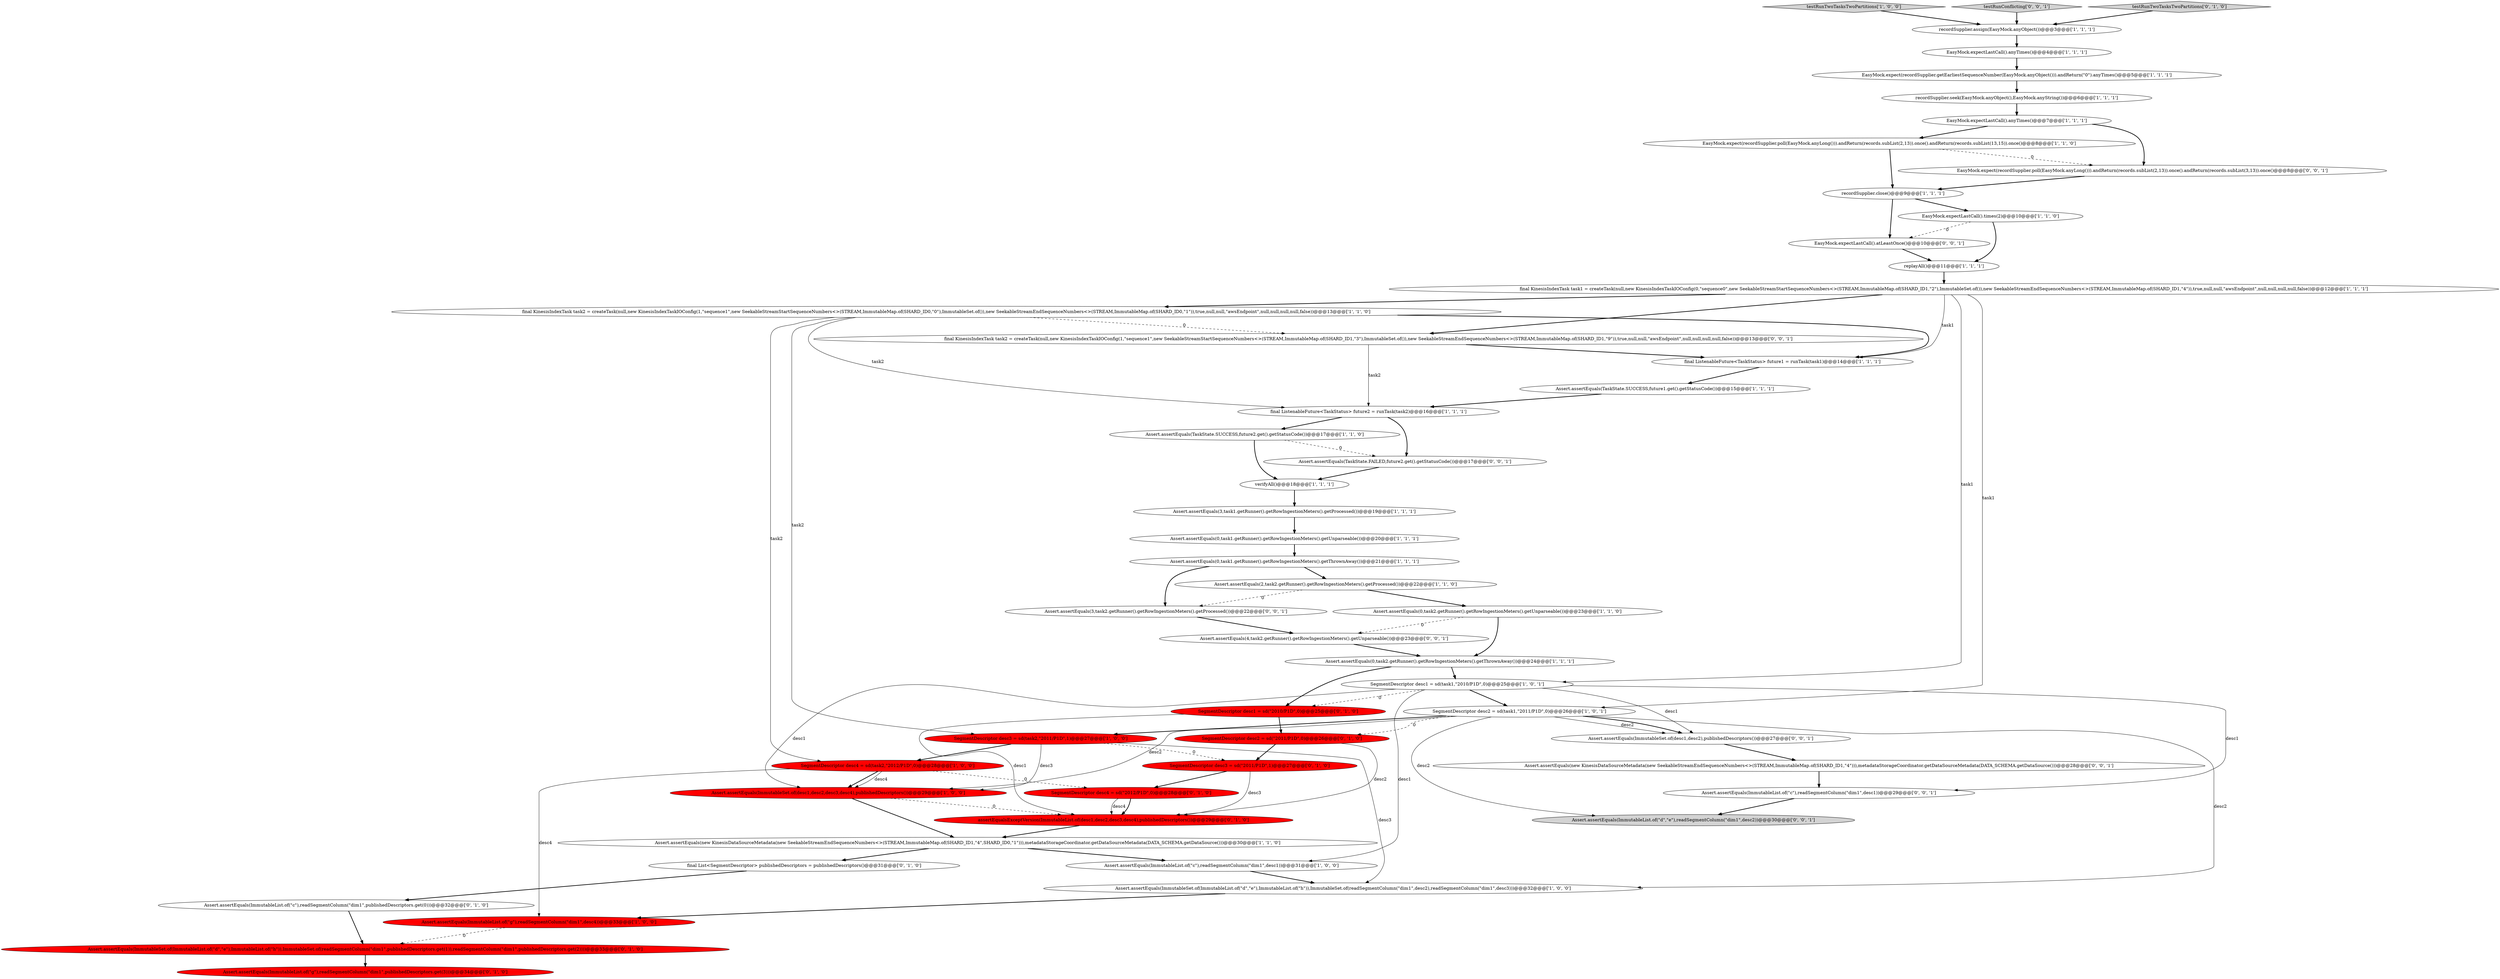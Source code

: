 digraph {
2 [style = filled, label = "Assert.assertEquals(ImmutableSet.of(ImmutableList.of(\"d\",\"e\"),ImmutableList.of(\"h\")),ImmutableSet.of(readSegmentColumn(\"dim1\",desc2),readSegmentColumn(\"dim1\",desc3)))@@@32@@@['1', '0', '0']", fillcolor = white, shape = ellipse image = "AAA0AAABBB1BBB"];
33 [style = filled, label = "Assert.assertEquals(ImmutableSet.of(ImmutableList.of(\"d\",\"e\"),ImmutableList.of(\"h\")),ImmutableSet.of(readSegmentColumn(\"dim1\",publishedDescriptors.get(1)),readSegmentColumn(\"dim1\",publishedDescriptors.get(2))))@@@33@@@['0', '1', '0']", fillcolor = red, shape = ellipse image = "AAA1AAABBB2BBB"];
15 [style = filled, label = "Assert.assertEquals(new KinesisDataSourceMetadata(new SeekableStreamEndSequenceNumbers<>(STREAM,ImmutableMap.of(SHARD_ID1,\"4\",SHARD_ID0,\"1\"))),metadataStorageCoordinator.getDataSourceMetadata(DATA_SCHEMA.getDataSource()))@@@30@@@['1', '1', '0']", fillcolor = white, shape = ellipse image = "AAA0AAABBB1BBB"];
40 [style = filled, label = "Assert.assertEquals(ImmutableList.of(\"g\"),readSegmentColumn(\"dim1\",publishedDescriptors.get(3)))@@@34@@@['0', '1', '0']", fillcolor = red, shape = ellipse image = "AAA1AAABBB2BBB"];
19 [style = filled, label = "EasyMock.expectLastCall().anyTimes()@@@4@@@['1', '1', '1']", fillcolor = white, shape = ellipse image = "AAA0AAABBB1BBB"];
17 [style = filled, label = "testRunTwoTasksTwoPartitions['1', '0', '0']", fillcolor = lightgray, shape = diamond image = "AAA0AAABBB1BBB"];
37 [style = filled, label = "SegmentDescriptor desc1 = sd(\"2010/P1D\",0)@@@25@@@['0', '1', '0']", fillcolor = red, shape = ellipse image = "AAA1AAABBB2BBB"];
5 [style = filled, label = "SegmentDescriptor desc4 = sd(task2,\"2012/P1D\",0)@@@28@@@['1', '0', '0']", fillcolor = red, shape = ellipse image = "AAA1AAABBB1BBB"];
45 [style = filled, label = "final KinesisIndexTask task2 = createTask(null,new KinesisIndexTaskIOConfig(1,\"sequence1\",new SeekableStreamStartSequenceNumbers<>(STREAM,ImmutableMap.of(SHARD_ID1,\"3\"),ImmutableSet.of()),new SeekableStreamEndSequenceNumbers<>(STREAM,ImmutableMap.of(SHARD_ID1,\"9\")),true,null,null,\"awsEndpoint\",null,null,null,null,false))@@@13@@@['0', '0', '1']", fillcolor = white, shape = ellipse image = "AAA0AAABBB3BBB"];
48 [style = filled, label = "Assert.assertEquals(ImmutableList.of(\"d\",\"e\"),readSegmentColumn(\"dim1\",desc2))@@@30@@@['0', '0', '1']", fillcolor = lightgray, shape = ellipse image = "AAA0AAABBB3BBB"];
20 [style = filled, label = "recordSupplier.close()@@@9@@@['1', '1', '1']", fillcolor = white, shape = ellipse image = "AAA0AAABBB1BBB"];
0 [style = filled, label = "Assert.assertEquals(TaskState.SUCCESS,future2.get().getStatusCode())@@@17@@@['1', '1', '0']", fillcolor = white, shape = ellipse image = "AAA0AAABBB1BBB"];
23 [style = filled, label = "final ListenableFuture<TaskStatus> future2 = runTask(task2)@@@16@@@['1', '1', '1']", fillcolor = white, shape = ellipse image = "AAA0AAABBB1BBB"];
51 [style = filled, label = "EasyMock.expectLastCall().atLeastOnce()@@@10@@@['0', '0', '1']", fillcolor = white, shape = ellipse image = "AAA0AAABBB3BBB"];
50 [style = filled, label = "Assert.assertEquals(3,task2.getRunner().getRowIngestionMeters().getProcessed())@@@22@@@['0', '0', '1']", fillcolor = white, shape = ellipse image = "AAA0AAABBB3BBB"];
8 [style = filled, label = "final ListenableFuture<TaskStatus> future1 = runTask(task1)@@@14@@@['1', '1', '1']", fillcolor = white, shape = ellipse image = "AAA0AAABBB1BBB"];
18 [style = filled, label = "Assert.assertEquals(0,task2.getRunner().getRowIngestionMeters().getThrownAway())@@@24@@@['1', '1', '1']", fillcolor = white, shape = ellipse image = "AAA0AAABBB1BBB"];
26 [style = filled, label = "EasyMock.expect(recordSupplier.poll(EasyMock.anyLong())).andReturn(records.subList(2,13)).once().andReturn(records.subList(13,15)).once()@@@8@@@['1', '1', '0']", fillcolor = white, shape = ellipse image = "AAA0AAABBB1BBB"];
13 [style = filled, label = "Assert.assertEquals(ImmutableList.of(\"g\"),readSegmentColumn(\"dim1\",desc4))@@@33@@@['1', '0', '0']", fillcolor = red, shape = ellipse image = "AAA1AAABBB1BBB"];
12 [style = filled, label = "Assert.assertEquals(2,task2.getRunner().getRowIngestionMeters().getProcessed())@@@22@@@['1', '1', '0']", fillcolor = white, shape = ellipse image = "AAA0AAABBB1BBB"];
31 [style = filled, label = "Assert.assertEquals(ImmutableSet.of(desc1,desc2,desc3,desc4),publishedDescriptors())@@@29@@@['1', '0', '0']", fillcolor = red, shape = ellipse image = "AAA1AAABBB1BBB"];
39 [style = filled, label = "final List<SegmentDescriptor> publishedDescriptors = publishedDescriptors()@@@31@@@['0', '1', '0']", fillcolor = white, shape = ellipse image = "AAA0AAABBB2BBB"];
47 [style = filled, label = "EasyMock.expect(recordSupplier.poll(EasyMock.anyLong())).andReturn(records.subList(2,13)).once().andReturn(records.subList(3,13)).once()@@@8@@@['0', '0', '1']", fillcolor = white, shape = ellipse image = "AAA0AAABBB3BBB"];
21 [style = filled, label = "Assert.assertEquals(0,task1.getRunner().getRowIngestionMeters().getThrownAway())@@@21@@@['1', '1', '1']", fillcolor = white, shape = ellipse image = "AAA0AAABBB1BBB"];
14 [style = filled, label = "EasyMock.expectLastCall().anyTimes()@@@7@@@['1', '1', '1']", fillcolor = white, shape = ellipse image = "AAA0AAABBB1BBB"];
44 [style = filled, label = "testRunConflicting['0', '0', '1']", fillcolor = lightgray, shape = diamond image = "AAA0AAABBB3BBB"];
42 [style = filled, label = "Assert.assertEquals(ImmutableSet.of(desc1,desc2),publishedDescriptors())@@@27@@@['0', '0', '1']", fillcolor = white, shape = ellipse image = "AAA0AAABBB3BBB"];
41 [style = filled, label = "SegmentDescriptor desc3 = sd(\"2011/P1D\",1)@@@27@@@['0', '1', '0']", fillcolor = red, shape = ellipse image = "AAA1AAABBB2BBB"];
34 [style = filled, label = "SegmentDescriptor desc2 = sd(\"2011/P1D\",0)@@@26@@@['0', '1', '0']", fillcolor = red, shape = ellipse image = "AAA1AAABBB2BBB"];
16 [style = filled, label = "SegmentDescriptor desc3 = sd(task2,\"2011/P1D\",1)@@@27@@@['1', '0', '0']", fillcolor = red, shape = ellipse image = "AAA1AAABBB1BBB"];
43 [style = filled, label = "Assert.assertEquals(TaskState.FAILED,future2.get().getStatusCode())@@@17@@@['0', '0', '1']", fillcolor = white, shape = ellipse image = "AAA0AAABBB3BBB"];
11 [style = filled, label = "replayAll()@@@11@@@['1', '1', '1']", fillcolor = white, shape = ellipse image = "AAA0AAABBB1BBB"];
24 [style = filled, label = "Assert.assertEquals(0,task2.getRunner().getRowIngestionMeters().getUnparseable())@@@23@@@['1', '1', '0']", fillcolor = white, shape = ellipse image = "AAA0AAABBB1BBB"];
52 [style = filled, label = "Assert.assertEquals(4,task2.getRunner().getRowIngestionMeters().getUnparseable())@@@23@@@['0', '0', '1']", fillcolor = white, shape = ellipse image = "AAA0AAABBB3BBB"];
27 [style = filled, label = "recordSupplier.seek(EasyMock.anyObject(),EasyMock.anyString())@@@6@@@['1', '1', '1']", fillcolor = white, shape = ellipse image = "AAA0AAABBB1BBB"];
1 [style = filled, label = "Assert.assertEquals(ImmutableList.of(\"c\"),readSegmentColumn(\"dim1\",desc1))@@@31@@@['1', '0', '0']", fillcolor = white, shape = ellipse image = "AAA0AAABBB1BBB"];
10 [style = filled, label = "Assert.assertEquals(0,task1.getRunner().getRowIngestionMeters().getUnparseable())@@@20@@@['1', '1', '1']", fillcolor = white, shape = ellipse image = "AAA0AAABBB1BBB"];
32 [style = filled, label = "assertEqualsExceptVersion(ImmutableList.of(desc1,desc2,desc3,desc4),publishedDescriptors())@@@29@@@['0', '1', '0']", fillcolor = red, shape = ellipse image = "AAA1AAABBB2BBB"];
9 [style = filled, label = "Assert.assertEquals(TaskState.SUCCESS,future1.get().getStatusCode())@@@15@@@['1', '1', '1']", fillcolor = white, shape = ellipse image = "AAA0AAABBB1BBB"];
6 [style = filled, label = "final KinesisIndexTask task2 = createTask(null,new KinesisIndexTaskIOConfig(1,\"sequence1\",new SeekableStreamStartSequenceNumbers<>(STREAM,ImmutableMap.of(SHARD_ID0,\"0\"),ImmutableSet.of()),new SeekableStreamEndSequenceNumbers<>(STREAM,ImmutableMap.of(SHARD_ID0,\"1\")),true,null,null,\"awsEndpoint\",null,null,null,null,false))@@@13@@@['1', '1', '0']", fillcolor = white, shape = ellipse image = "AAA0AAABBB1BBB"];
46 [style = filled, label = "Assert.assertEquals(new KinesisDataSourceMetadata(new SeekableStreamEndSequenceNumbers<>(STREAM,ImmutableMap.of(SHARD_ID1,\"4\"))),metadataStorageCoordinator.getDataSourceMetadata(DATA_SCHEMA.getDataSource()))@@@28@@@['0', '0', '1']", fillcolor = white, shape = ellipse image = "AAA0AAABBB3BBB"];
29 [style = filled, label = "verifyAll()@@@18@@@['1', '1', '1']", fillcolor = white, shape = ellipse image = "AAA0AAABBB1BBB"];
7 [style = filled, label = "EasyMock.expectLastCall().times(2)@@@10@@@['1', '1', '0']", fillcolor = white, shape = ellipse image = "AAA0AAABBB1BBB"];
3 [style = filled, label = "final KinesisIndexTask task1 = createTask(null,new KinesisIndexTaskIOConfig(0,\"sequence0\",new SeekableStreamStartSequenceNumbers<>(STREAM,ImmutableMap.of(SHARD_ID1,\"2\"),ImmutableSet.of()),new SeekableStreamEndSequenceNumbers<>(STREAM,ImmutableMap.of(SHARD_ID1,\"4\")),true,null,null,\"awsEndpoint\",null,null,null,null,false))@@@12@@@['1', '1', '1']", fillcolor = white, shape = ellipse image = "AAA0AAABBB1BBB"];
38 [style = filled, label = "testRunTwoTasksTwoPartitions['0', '1', '0']", fillcolor = lightgray, shape = diamond image = "AAA0AAABBB2BBB"];
28 [style = filled, label = "Assert.assertEquals(3,task1.getRunner().getRowIngestionMeters().getProcessed())@@@19@@@['1', '1', '1']", fillcolor = white, shape = ellipse image = "AAA0AAABBB1BBB"];
30 [style = filled, label = "SegmentDescriptor desc1 = sd(task1,\"2010/P1D\",0)@@@25@@@['1', '0', '1']", fillcolor = white, shape = ellipse image = "AAA0AAABBB1BBB"];
4 [style = filled, label = "SegmentDescriptor desc2 = sd(task1,\"2011/P1D\",0)@@@26@@@['1', '0', '1']", fillcolor = white, shape = ellipse image = "AAA0AAABBB1BBB"];
35 [style = filled, label = "Assert.assertEquals(ImmutableList.of(\"c\"),readSegmentColumn(\"dim1\",publishedDescriptors.get(0)))@@@32@@@['0', '1', '0']", fillcolor = white, shape = ellipse image = "AAA0AAABBB2BBB"];
25 [style = filled, label = "EasyMock.expect(recordSupplier.getEarliestSequenceNumber(EasyMock.anyObject())).andReturn(\"0\").anyTimes()@@@5@@@['1', '1', '1']", fillcolor = white, shape = ellipse image = "AAA0AAABBB1BBB"];
49 [style = filled, label = "Assert.assertEquals(ImmutableList.of(\"c\"),readSegmentColumn(\"dim1\",desc1))@@@29@@@['0', '0', '1']", fillcolor = white, shape = ellipse image = "AAA0AAABBB3BBB"];
36 [style = filled, label = "SegmentDescriptor desc4 = sd(\"2012/P1D\",0)@@@28@@@['0', '1', '0']", fillcolor = red, shape = ellipse image = "AAA1AAABBB2BBB"];
22 [style = filled, label = "recordSupplier.assign(EasyMock.anyObject())@@@3@@@['1', '1', '1']", fillcolor = white, shape = ellipse image = "AAA0AAABBB1BBB"];
3->8 [style = solid, label="task1"];
18->30 [style = bold, label=""];
49->48 [style = bold, label=""];
3->4 [style = solid, label="task1"];
30->49 [style = solid, label="desc1"];
6->23 [style = solid, label="task2"];
6->5 [style = solid, label="task2"];
24->52 [style = dashed, label="0"];
43->29 [style = bold, label=""];
30->31 [style = solid, label="desc1"];
51->11 [style = bold, label=""];
3->30 [style = solid, label="task1"];
21->50 [style = bold, label=""];
4->48 [style = solid, label="desc2"];
4->16 [style = bold, label=""];
4->2 [style = solid, label="desc2"];
7->11 [style = bold, label=""];
42->46 [style = bold, label=""];
26->47 [style = dashed, label="0"];
0->29 [style = bold, label=""];
10->21 [style = bold, label=""];
24->18 [style = bold, label=""];
19->25 [style = bold, label=""];
16->31 [style = solid, label="desc3"];
25->27 [style = bold, label=""];
45->23 [style = solid, label="task2"];
16->41 [style = dashed, label="0"];
6->16 [style = solid, label="task2"];
6->45 [style = dashed, label="0"];
52->18 [style = bold, label=""];
34->32 [style = solid, label="desc2"];
39->35 [style = bold, label=""];
4->34 [style = dashed, label="0"];
13->33 [style = dashed, label="0"];
37->32 [style = solid, label="desc1"];
44->22 [style = bold, label=""];
7->51 [style = dashed, label="0"];
20->7 [style = bold, label=""];
26->20 [style = bold, label=""];
31->32 [style = dashed, label="0"];
18->37 [style = bold, label=""];
27->14 [style = bold, label=""];
22->19 [style = bold, label=""];
3->45 [style = bold, label=""];
23->43 [style = bold, label=""];
30->1 [style = solid, label="desc1"];
5->13 [style = solid, label="desc4"];
4->42 [style = solid, label="desc2"];
3->6 [style = bold, label=""];
0->43 [style = dashed, label="0"];
12->24 [style = bold, label=""];
23->0 [style = bold, label=""];
21->12 [style = bold, label=""];
41->36 [style = bold, label=""];
11->3 [style = bold, label=""];
16->2 [style = solid, label="desc3"];
45->8 [style = bold, label=""];
30->42 [style = solid, label="desc1"];
20->51 [style = bold, label=""];
14->47 [style = bold, label=""];
4->31 [style = solid, label="desc2"];
16->5 [style = bold, label=""];
1->2 [style = bold, label=""];
15->1 [style = bold, label=""];
30->37 [style = dashed, label="0"];
28->10 [style = bold, label=""];
46->49 [style = bold, label=""];
35->33 [style = bold, label=""];
4->42 [style = bold, label=""];
41->32 [style = solid, label="desc3"];
36->32 [style = bold, label=""];
36->32 [style = solid, label="desc4"];
34->41 [style = bold, label=""];
17->22 [style = bold, label=""];
5->36 [style = dashed, label="0"];
31->15 [style = bold, label=""];
50->52 [style = bold, label=""];
2->13 [style = bold, label=""];
29->28 [style = bold, label=""];
14->26 [style = bold, label=""];
9->23 [style = bold, label=""];
33->40 [style = bold, label=""];
5->31 [style = bold, label=""];
30->4 [style = bold, label=""];
37->34 [style = bold, label=""];
15->39 [style = bold, label=""];
6->8 [style = bold, label=""];
47->20 [style = bold, label=""];
8->9 [style = bold, label=""];
32->15 [style = bold, label=""];
38->22 [style = bold, label=""];
12->50 [style = dashed, label="0"];
5->31 [style = solid, label="desc4"];
}
